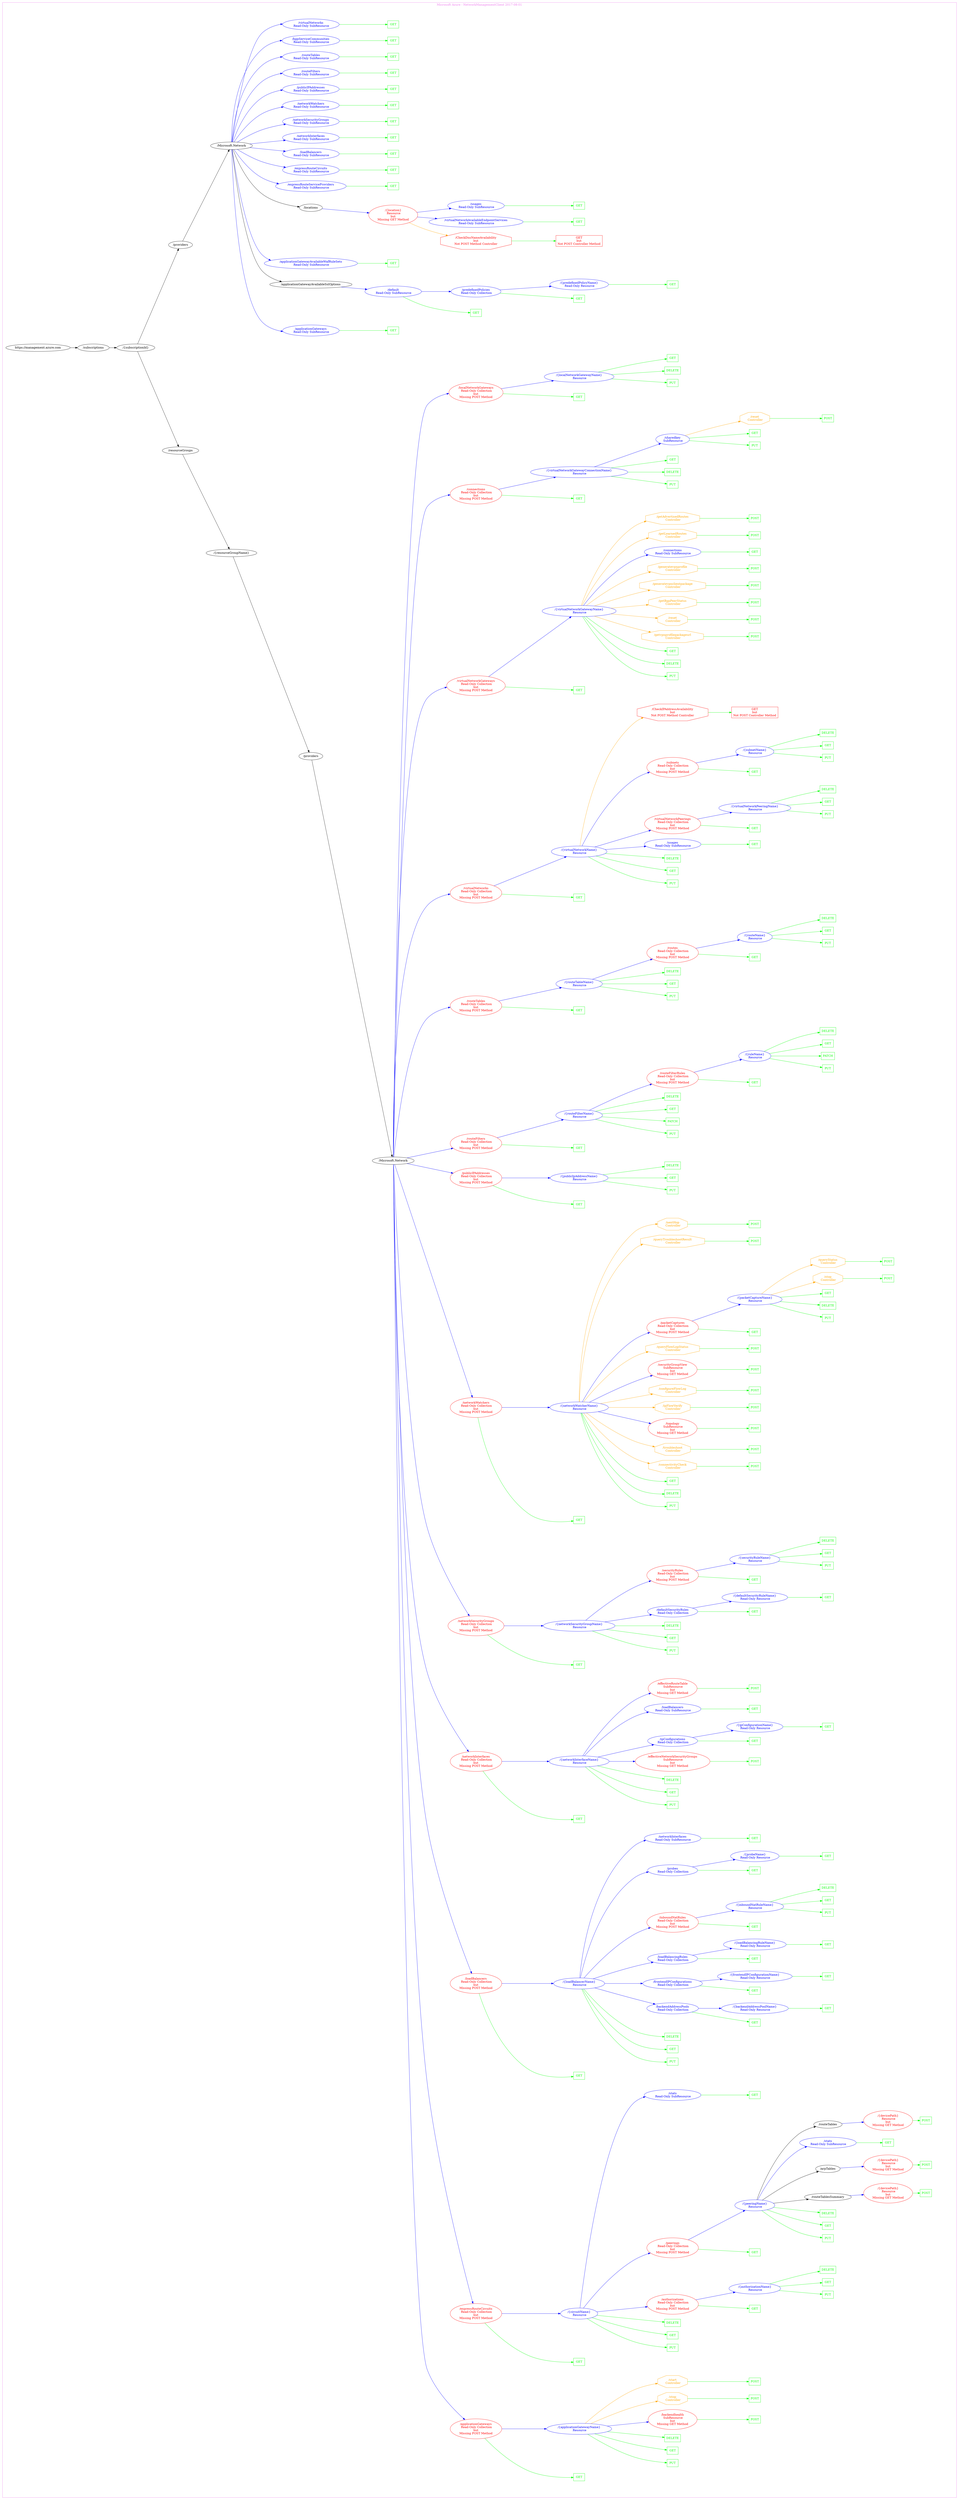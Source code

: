 digraph Cloud_Computing_REST_API {
rankdir="LR";
subgraph cluster_0 {
label="Microsoft Azure - NetworkManagementClient 2017-08-01"
color=violet
fontcolor=violet
subgraph cluster_1 {
label=""
color=white
fontcolor=white
node1 [label="https://management.azure.com", shape="ellipse", color="black", fontcolor="black"]
node1 -> node2 [color="black", fontcolor="black"]
subgraph cluster_2 {
label=""
color=white
fontcolor=white
node2 [label="/subscriptions", shape="ellipse", color="black", fontcolor="black"]
node2 -> node3 [color="black", fontcolor="black"]
subgraph cluster_3 {
label=""
color=white
fontcolor=white
node3 [label="/{subscriptionId}", shape="ellipse", color="black", fontcolor="black"]
node3 -> node4 [color="black", fontcolor="black"]
subgraph cluster_4 {
label=""
color=white
fontcolor=white
node4 [label="/resourceGroups", shape="ellipse", color="black", fontcolor="black"]
node4 -> node5 [color="black", fontcolor="black"]
subgraph cluster_5 {
label=""
color=white
fontcolor=white
node5 [label="/{resourceGroupName}", shape="ellipse", color="black", fontcolor="black"]
node5 -> node6 [color="black", fontcolor="black"]
subgraph cluster_6 {
label=""
color=white
fontcolor=white
node6 [label="/providers", shape="ellipse", color="black", fontcolor="black"]
node6 -> node7 [color="black", fontcolor="black"]
subgraph cluster_7 {
label=""
color=white
fontcolor=white
node7 [label="/Microsoft.Network", shape="ellipse", color="black", fontcolor="black"]
node7 -> node8 [color="blue", fontcolor="blue"]
subgraph cluster_8 {
label=""
color=white
fontcolor=white
node8 [label="/applicationGateways\n Read-Only Collection\nbut\nMissing POST Method", shape="ellipse", color="red", fontcolor="red"]
node8 -> node9 [color="green", fontcolor="green"]
subgraph cluster_9 {
label=""
color=white
fontcolor=white
node9 [label="GET", shape="box", color="green", fontcolor="green"]
}
node8 -> node10 [color="blue", fontcolor="blue"]
subgraph cluster_10 {
label=""
color=white
fontcolor=white
node10 [label="/{applicationGatewayName}\n Resource", shape="ellipse", color="blue", fontcolor="blue"]
node10 -> node11 [color="green", fontcolor="green"]
subgraph cluster_11 {
label=""
color=white
fontcolor=white
node11 [label="PUT", shape="box", color="green", fontcolor="green"]
}
node10 -> node12 [color="green", fontcolor="green"]
subgraph cluster_12 {
label=""
color=white
fontcolor=white
node12 [label="GET", shape="box", color="green", fontcolor="green"]
}
node10 -> node13 [color="green", fontcolor="green"]
subgraph cluster_13 {
label=""
color=white
fontcolor=white
node13 [label="DELETE", shape="box", color="green", fontcolor="green"]
}
node10 -> node14 [color="blue", fontcolor="blue"]
subgraph cluster_14 {
label=""
color=white
fontcolor=white
node14 [label="/backendhealth\n SubResource\nbut\nMissing GET Method", shape="ellipse", color="red", fontcolor="red"]
node14 -> node15 [color="green", fontcolor="green"]
subgraph cluster_15 {
label=""
color=white
fontcolor=white
node15 [label="POST", shape="box", color="green", fontcolor="green"]
}
}
node10 -> node16 [color="orange", fontcolor="orange"]
subgraph cluster_16 {
label=""
color=white
fontcolor=white
node16 [label="/stop\n Controller", shape="octagon", color="orange", fontcolor="orange"]
node16 -> node17 [color="green", fontcolor="green"]
subgraph cluster_17 {
label=""
color=white
fontcolor=white
node17 [label="POST", shape="box", color="green", fontcolor="green"]
}
}
node10 -> node18 [color="orange", fontcolor="orange"]
subgraph cluster_18 {
label=""
color=white
fontcolor=white
node18 [label="/start\n Controller", shape="octagon", color="orange", fontcolor="orange"]
node18 -> node19 [color="green", fontcolor="green"]
subgraph cluster_19 {
label=""
color=white
fontcolor=white
node19 [label="POST", shape="box", color="green", fontcolor="green"]
}
}
}
}
node7 -> node20 [color="blue", fontcolor="blue"]
subgraph cluster_20 {
label=""
color=white
fontcolor=white
node20 [label="/expressRouteCircuits\n Read-Only Collection\nbut\nMissing POST Method", shape="ellipse", color="red", fontcolor="red"]
node20 -> node21 [color="green", fontcolor="green"]
subgraph cluster_21 {
label=""
color=white
fontcolor=white
node21 [label="GET", shape="box", color="green", fontcolor="green"]
}
node20 -> node22 [color="blue", fontcolor="blue"]
subgraph cluster_22 {
label=""
color=white
fontcolor=white
node22 [label="/{circuitName}\n Resource", shape="ellipse", color="blue", fontcolor="blue"]
node22 -> node23 [color="green", fontcolor="green"]
subgraph cluster_23 {
label=""
color=white
fontcolor=white
node23 [label="PUT", shape="box", color="green", fontcolor="green"]
}
node22 -> node24 [color="green", fontcolor="green"]
subgraph cluster_24 {
label=""
color=white
fontcolor=white
node24 [label="GET", shape="box", color="green", fontcolor="green"]
}
node22 -> node25 [color="green", fontcolor="green"]
subgraph cluster_25 {
label=""
color=white
fontcolor=white
node25 [label="DELETE", shape="box", color="green", fontcolor="green"]
}
node22 -> node26 [color="blue", fontcolor="blue"]
subgraph cluster_26 {
label=""
color=white
fontcolor=white
node26 [label="/authorizations\n Read-Only Collection\nbut\nMissing POST Method", shape="ellipse", color="red", fontcolor="red"]
node26 -> node27 [color="green", fontcolor="green"]
subgraph cluster_27 {
label=""
color=white
fontcolor=white
node27 [label="GET", shape="box", color="green", fontcolor="green"]
}
node26 -> node28 [color="blue", fontcolor="blue"]
subgraph cluster_28 {
label=""
color=white
fontcolor=white
node28 [label="/{authorizationName}\n Resource", shape="ellipse", color="blue", fontcolor="blue"]
node28 -> node29 [color="green", fontcolor="green"]
subgraph cluster_29 {
label=""
color=white
fontcolor=white
node29 [label="PUT", shape="box", color="green", fontcolor="green"]
}
node28 -> node30 [color="green", fontcolor="green"]
subgraph cluster_30 {
label=""
color=white
fontcolor=white
node30 [label="GET", shape="box", color="green", fontcolor="green"]
}
node28 -> node31 [color="green", fontcolor="green"]
subgraph cluster_31 {
label=""
color=white
fontcolor=white
node31 [label="DELETE", shape="box", color="green", fontcolor="green"]
}
}
}
node22 -> node32 [color="blue", fontcolor="blue"]
subgraph cluster_32 {
label=""
color=white
fontcolor=white
node32 [label="/peerings\n Read-Only Collection\nbut\nMissing POST Method", shape="ellipse", color="red", fontcolor="red"]
node32 -> node33 [color="green", fontcolor="green"]
subgraph cluster_33 {
label=""
color=white
fontcolor=white
node33 [label="GET", shape="box", color="green", fontcolor="green"]
}
node32 -> node34 [color="blue", fontcolor="blue"]
subgraph cluster_34 {
label=""
color=white
fontcolor=white
node34 [label="/{peeringName}\n Resource", shape="ellipse", color="blue", fontcolor="blue"]
node34 -> node35 [color="green", fontcolor="green"]
subgraph cluster_35 {
label=""
color=white
fontcolor=white
node35 [label="PUT", shape="box", color="green", fontcolor="green"]
}
node34 -> node36 [color="green", fontcolor="green"]
subgraph cluster_36 {
label=""
color=white
fontcolor=white
node36 [label="GET", shape="box", color="green", fontcolor="green"]
}
node34 -> node37 [color="green", fontcolor="green"]
subgraph cluster_37 {
label=""
color=white
fontcolor=white
node37 [label="DELETE", shape="box", color="green", fontcolor="green"]
}
node34 -> node38 [color="black", fontcolor="black"]
subgraph cluster_38 {
label=""
color=white
fontcolor=white
node38 [label="/routeTablesSummary", shape="ellipse", color="black", fontcolor="black"]
node38 -> node39 [color="blue", fontcolor="blue"]
subgraph cluster_39 {
label=""
color=white
fontcolor=white
node39 [label="/{devicePath}\n Resource\nbut\nMissing GET Method", shape="ellipse", color="red", fontcolor="red"]
node39 -> node40 [color="green", fontcolor="green"]
subgraph cluster_40 {
label=""
color=white
fontcolor=white
node40 [label="POST", shape="box", color="green", fontcolor="green"]
}
}
}
node34 -> node41 [color="black", fontcolor="black"]
subgraph cluster_41 {
label=""
color=white
fontcolor=white
node41 [label="/arpTables", shape="ellipse", color="black", fontcolor="black"]
node41 -> node42 [color="blue", fontcolor="blue"]
subgraph cluster_42 {
label=""
color=white
fontcolor=white
node42 [label="/{devicePath}\n Resource\nbut\nMissing GET Method", shape="ellipse", color="red", fontcolor="red"]
node42 -> node43 [color="green", fontcolor="green"]
subgraph cluster_43 {
label=""
color=white
fontcolor=white
node43 [label="POST", shape="box", color="green", fontcolor="green"]
}
}
}
node34 -> node44 [color="blue", fontcolor="blue"]
subgraph cluster_44 {
label=""
color=white
fontcolor=white
node44 [label="/stats\n Read-Only SubResource", shape="ellipse", color="blue", fontcolor="blue"]
node44 -> node45 [color="green", fontcolor="green"]
subgraph cluster_45 {
label=""
color=white
fontcolor=white
node45 [label="GET", shape="box", color="green", fontcolor="green"]
}
}
node34 -> node46 [color="black", fontcolor="black"]
subgraph cluster_46 {
label=""
color=white
fontcolor=white
node46 [label="/routeTables", shape="ellipse", color="black", fontcolor="black"]
node46 -> node47 [color="blue", fontcolor="blue"]
subgraph cluster_47 {
label=""
color=white
fontcolor=white
node47 [label="/{devicePath}\n Resource\nbut\nMissing GET Method", shape="ellipse", color="red", fontcolor="red"]
node47 -> node48 [color="green", fontcolor="green"]
subgraph cluster_48 {
label=""
color=white
fontcolor=white
node48 [label="POST", shape="box", color="green", fontcolor="green"]
}
}
}
}
}
node22 -> node49 [color="blue", fontcolor="blue"]
subgraph cluster_49 {
label=""
color=white
fontcolor=white
node49 [label="/stats\n Read-Only SubResource", shape="ellipse", color="blue", fontcolor="blue"]
node49 -> node50 [color="green", fontcolor="green"]
subgraph cluster_50 {
label=""
color=white
fontcolor=white
node50 [label="GET", shape="box", color="green", fontcolor="green"]
}
}
}
}
node7 -> node51 [color="blue", fontcolor="blue"]
subgraph cluster_51 {
label=""
color=white
fontcolor=white
node51 [label="/loadBalancers\n Read-Only Collection\nbut\nMissing POST Method", shape="ellipse", color="red", fontcolor="red"]
node51 -> node52 [color="green", fontcolor="green"]
subgraph cluster_52 {
label=""
color=white
fontcolor=white
node52 [label="GET", shape="box", color="green", fontcolor="green"]
}
node51 -> node53 [color="blue", fontcolor="blue"]
subgraph cluster_53 {
label=""
color=white
fontcolor=white
node53 [label="/{loadBalancerName}\n Resource", shape="ellipse", color="blue", fontcolor="blue"]
node53 -> node54 [color="green", fontcolor="green"]
subgraph cluster_54 {
label=""
color=white
fontcolor=white
node54 [label="PUT", shape="box", color="green", fontcolor="green"]
}
node53 -> node55 [color="green", fontcolor="green"]
subgraph cluster_55 {
label=""
color=white
fontcolor=white
node55 [label="GET", shape="box", color="green", fontcolor="green"]
}
node53 -> node56 [color="green", fontcolor="green"]
subgraph cluster_56 {
label=""
color=white
fontcolor=white
node56 [label="DELETE", shape="box", color="green", fontcolor="green"]
}
node53 -> node57 [color="blue", fontcolor="blue"]
subgraph cluster_57 {
label=""
color=white
fontcolor=white
node57 [label="/backendAddressPools\n Read-Only Collection", shape="ellipse", color="blue", fontcolor="blue"]
node57 -> node58 [color="green", fontcolor="green"]
subgraph cluster_58 {
label=""
color=white
fontcolor=white
node58 [label="GET", shape="box", color="green", fontcolor="green"]
}
node57 -> node59 [color="blue", fontcolor="blue"]
subgraph cluster_59 {
label=""
color=white
fontcolor=white
node59 [label="/{backendAddressPoolName}\n Read-Only Resource", shape="ellipse", color="blue", fontcolor="blue"]
node59 -> node60 [color="green", fontcolor="green"]
subgraph cluster_60 {
label=""
color=white
fontcolor=white
node60 [label="GET", shape="box", color="green", fontcolor="green"]
}
}
}
node53 -> node61 [color="blue", fontcolor="blue"]
subgraph cluster_61 {
label=""
color=white
fontcolor=white
node61 [label="/frontendIPConfigurations\n Read-Only Collection", shape="ellipse", color="blue", fontcolor="blue"]
node61 -> node62 [color="green", fontcolor="green"]
subgraph cluster_62 {
label=""
color=white
fontcolor=white
node62 [label="GET", shape="box", color="green", fontcolor="green"]
}
node61 -> node63 [color="blue", fontcolor="blue"]
subgraph cluster_63 {
label=""
color=white
fontcolor=white
node63 [label="/{frontendIPConfigurationName}\n Read-Only Resource", shape="ellipse", color="blue", fontcolor="blue"]
node63 -> node64 [color="green", fontcolor="green"]
subgraph cluster_64 {
label=""
color=white
fontcolor=white
node64 [label="GET", shape="box", color="green", fontcolor="green"]
}
}
}
node53 -> node65 [color="blue", fontcolor="blue"]
subgraph cluster_65 {
label=""
color=white
fontcolor=white
node65 [label="/loadBalancingRules\n Read-Only Collection", shape="ellipse", color="blue", fontcolor="blue"]
node65 -> node66 [color="green", fontcolor="green"]
subgraph cluster_66 {
label=""
color=white
fontcolor=white
node66 [label="GET", shape="box", color="green", fontcolor="green"]
}
node65 -> node67 [color="blue", fontcolor="blue"]
subgraph cluster_67 {
label=""
color=white
fontcolor=white
node67 [label="/{loadBalancingRuleName}\n Read-Only Resource", shape="ellipse", color="blue", fontcolor="blue"]
node67 -> node68 [color="green", fontcolor="green"]
subgraph cluster_68 {
label=""
color=white
fontcolor=white
node68 [label="GET", shape="box", color="green", fontcolor="green"]
}
}
}
node53 -> node69 [color="blue", fontcolor="blue"]
subgraph cluster_69 {
label=""
color=white
fontcolor=white
node69 [label="/inboundNatRules\n Read-Only Collection\nbut\nMissing POST Method", shape="ellipse", color="red", fontcolor="red"]
node69 -> node70 [color="green", fontcolor="green"]
subgraph cluster_70 {
label=""
color=white
fontcolor=white
node70 [label="GET", shape="box", color="green", fontcolor="green"]
}
node69 -> node71 [color="blue", fontcolor="blue"]
subgraph cluster_71 {
label=""
color=white
fontcolor=white
node71 [label="/{inboundNatRuleName}\n Resource", shape="ellipse", color="blue", fontcolor="blue"]
node71 -> node72 [color="green", fontcolor="green"]
subgraph cluster_72 {
label=""
color=white
fontcolor=white
node72 [label="PUT", shape="box", color="green", fontcolor="green"]
}
node71 -> node73 [color="green", fontcolor="green"]
subgraph cluster_73 {
label=""
color=white
fontcolor=white
node73 [label="GET", shape="box", color="green", fontcolor="green"]
}
node71 -> node74 [color="green", fontcolor="green"]
subgraph cluster_74 {
label=""
color=white
fontcolor=white
node74 [label="DELETE", shape="box", color="green", fontcolor="green"]
}
}
}
node53 -> node75 [color="blue", fontcolor="blue"]
subgraph cluster_75 {
label=""
color=white
fontcolor=white
node75 [label="/probes\n Read-Only Collection", shape="ellipse", color="blue", fontcolor="blue"]
node75 -> node76 [color="green", fontcolor="green"]
subgraph cluster_76 {
label=""
color=white
fontcolor=white
node76 [label="GET", shape="box", color="green", fontcolor="green"]
}
node75 -> node77 [color="blue", fontcolor="blue"]
subgraph cluster_77 {
label=""
color=white
fontcolor=white
node77 [label="/{probeName}\n Read-Only Resource", shape="ellipse", color="blue", fontcolor="blue"]
node77 -> node78 [color="green", fontcolor="green"]
subgraph cluster_78 {
label=""
color=white
fontcolor=white
node78 [label="GET", shape="box", color="green", fontcolor="green"]
}
}
}
node53 -> node79 [color="blue", fontcolor="blue"]
subgraph cluster_79 {
label=""
color=white
fontcolor=white
node79 [label="/networkInterfaces\n Read-Only SubResource", shape="ellipse", color="blue", fontcolor="blue"]
node79 -> node80 [color="green", fontcolor="green"]
subgraph cluster_80 {
label=""
color=white
fontcolor=white
node80 [label="GET", shape="box", color="green", fontcolor="green"]
}
}
}
}
node7 -> node81 [color="blue", fontcolor="blue"]
subgraph cluster_81 {
label=""
color=white
fontcolor=white
node81 [label="/networkInterfaces\n Read-Only Collection\nbut\nMissing POST Method", shape="ellipse", color="red", fontcolor="red"]
node81 -> node82 [color="green", fontcolor="green"]
subgraph cluster_82 {
label=""
color=white
fontcolor=white
node82 [label="GET", shape="box", color="green", fontcolor="green"]
}
node81 -> node83 [color="blue", fontcolor="blue"]
subgraph cluster_83 {
label=""
color=white
fontcolor=white
node83 [label="/{networkInterfaceName}\n Resource", shape="ellipse", color="blue", fontcolor="blue"]
node83 -> node84 [color="green", fontcolor="green"]
subgraph cluster_84 {
label=""
color=white
fontcolor=white
node84 [label="PUT", shape="box", color="green", fontcolor="green"]
}
node83 -> node85 [color="green", fontcolor="green"]
subgraph cluster_85 {
label=""
color=white
fontcolor=white
node85 [label="GET", shape="box", color="green", fontcolor="green"]
}
node83 -> node86 [color="green", fontcolor="green"]
subgraph cluster_86 {
label=""
color=white
fontcolor=white
node86 [label="DELETE", shape="box", color="green", fontcolor="green"]
}
node83 -> node87 [color="blue", fontcolor="blue"]
subgraph cluster_87 {
label=""
color=white
fontcolor=white
node87 [label="/effectiveNetworkSecurityGroups\n SubResource\nbut\nMissing GET Method", shape="ellipse", color="red", fontcolor="red"]
node87 -> node88 [color="green", fontcolor="green"]
subgraph cluster_88 {
label=""
color=white
fontcolor=white
node88 [label="POST", shape="box", color="green", fontcolor="green"]
}
}
node83 -> node89 [color="blue", fontcolor="blue"]
subgraph cluster_89 {
label=""
color=white
fontcolor=white
node89 [label="/ipConfigurations\n Read-Only Collection", shape="ellipse", color="blue", fontcolor="blue"]
node89 -> node90 [color="green", fontcolor="green"]
subgraph cluster_90 {
label=""
color=white
fontcolor=white
node90 [label="GET", shape="box", color="green", fontcolor="green"]
}
node89 -> node91 [color="blue", fontcolor="blue"]
subgraph cluster_91 {
label=""
color=white
fontcolor=white
node91 [label="/{ipConfigurationName}\n Read-Only Resource", shape="ellipse", color="blue", fontcolor="blue"]
node91 -> node92 [color="green", fontcolor="green"]
subgraph cluster_92 {
label=""
color=white
fontcolor=white
node92 [label="GET", shape="box", color="green", fontcolor="green"]
}
}
}
node83 -> node93 [color="blue", fontcolor="blue"]
subgraph cluster_93 {
label=""
color=white
fontcolor=white
node93 [label="/loadBalancers\n Read-Only SubResource", shape="ellipse", color="blue", fontcolor="blue"]
node93 -> node94 [color="green", fontcolor="green"]
subgraph cluster_94 {
label=""
color=white
fontcolor=white
node94 [label="GET", shape="box", color="green", fontcolor="green"]
}
}
node83 -> node95 [color="blue", fontcolor="blue"]
subgraph cluster_95 {
label=""
color=white
fontcolor=white
node95 [label="/effectiveRouteTable\n SubResource\nbut\nMissing GET Method", shape="ellipse", color="red", fontcolor="red"]
node95 -> node96 [color="green", fontcolor="green"]
subgraph cluster_96 {
label=""
color=white
fontcolor=white
node96 [label="POST", shape="box", color="green", fontcolor="green"]
}
}
}
}
node7 -> node97 [color="blue", fontcolor="blue"]
subgraph cluster_97 {
label=""
color=white
fontcolor=white
node97 [label="/networkSecurityGroups\n Read-Only Collection\nbut\nMissing POST Method", shape="ellipse", color="red", fontcolor="red"]
node97 -> node98 [color="green", fontcolor="green"]
subgraph cluster_98 {
label=""
color=white
fontcolor=white
node98 [label="GET", shape="box", color="green", fontcolor="green"]
}
node97 -> node99 [color="blue", fontcolor="blue"]
subgraph cluster_99 {
label=""
color=white
fontcolor=white
node99 [label="/{networkSecurityGroupName}\n Resource", shape="ellipse", color="blue", fontcolor="blue"]
node99 -> node100 [color="green", fontcolor="green"]
subgraph cluster_100 {
label=""
color=white
fontcolor=white
node100 [label="PUT", shape="box", color="green", fontcolor="green"]
}
node99 -> node101 [color="green", fontcolor="green"]
subgraph cluster_101 {
label=""
color=white
fontcolor=white
node101 [label="GET", shape="box", color="green", fontcolor="green"]
}
node99 -> node102 [color="green", fontcolor="green"]
subgraph cluster_102 {
label=""
color=white
fontcolor=white
node102 [label="DELETE", shape="box", color="green", fontcolor="green"]
}
node99 -> node103 [color="blue", fontcolor="blue"]
subgraph cluster_103 {
label=""
color=white
fontcolor=white
node103 [label="/defaultSecurityRules\n Read-Only Collection", shape="ellipse", color="blue", fontcolor="blue"]
node103 -> node104 [color="green", fontcolor="green"]
subgraph cluster_104 {
label=""
color=white
fontcolor=white
node104 [label="GET", shape="box", color="green", fontcolor="green"]
}
node103 -> node105 [color="blue", fontcolor="blue"]
subgraph cluster_105 {
label=""
color=white
fontcolor=white
node105 [label="/{defaultSecurityRuleName}\n Read-Only Resource", shape="ellipse", color="blue", fontcolor="blue"]
node105 -> node106 [color="green", fontcolor="green"]
subgraph cluster_106 {
label=""
color=white
fontcolor=white
node106 [label="GET", shape="box", color="green", fontcolor="green"]
}
}
}
node99 -> node107 [color="blue", fontcolor="blue"]
subgraph cluster_107 {
label=""
color=white
fontcolor=white
node107 [label="/securityRules\n Read-Only Collection\nbut\nMissing POST Method", shape="ellipse", color="red", fontcolor="red"]
node107 -> node108 [color="green", fontcolor="green"]
subgraph cluster_108 {
label=""
color=white
fontcolor=white
node108 [label="GET", shape="box", color="green", fontcolor="green"]
}
node107 -> node109 [color="blue", fontcolor="blue"]
subgraph cluster_109 {
label=""
color=white
fontcolor=white
node109 [label="/{securityRuleName}\n Resource", shape="ellipse", color="blue", fontcolor="blue"]
node109 -> node110 [color="green", fontcolor="green"]
subgraph cluster_110 {
label=""
color=white
fontcolor=white
node110 [label="PUT", shape="box", color="green", fontcolor="green"]
}
node109 -> node111 [color="green", fontcolor="green"]
subgraph cluster_111 {
label=""
color=white
fontcolor=white
node111 [label="GET", shape="box", color="green", fontcolor="green"]
}
node109 -> node112 [color="green", fontcolor="green"]
subgraph cluster_112 {
label=""
color=white
fontcolor=white
node112 [label="DELETE", shape="box", color="green", fontcolor="green"]
}
}
}
}
}
node7 -> node113 [color="blue", fontcolor="blue"]
subgraph cluster_113 {
label=""
color=white
fontcolor=white
node113 [label="/networkWatchers\n Read-Only Collection\nbut\nMissing POST Method", shape="ellipse", color="red", fontcolor="red"]
node113 -> node114 [color="green", fontcolor="green"]
subgraph cluster_114 {
label=""
color=white
fontcolor=white
node114 [label="GET", shape="box", color="green", fontcolor="green"]
}
node113 -> node115 [color="blue", fontcolor="blue"]
subgraph cluster_115 {
label=""
color=white
fontcolor=white
node115 [label="/{networkWatcherName}\n Resource", shape="ellipse", color="blue", fontcolor="blue"]
node115 -> node116 [color="green", fontcolor="green"]
subgraph cluster_116 {
label=""
color=white
fontcolor=white
node116 [label="PUT", shape="box", color="green", fontcolor="green"]
}
node115 -> node117 [color="green", fontcolor="green"]
subgraph cluster_117 {
label=""
color=white
fontcolor=white
node117 [label="DELETE", shape="box", color="green", fontcolor="green"]
}
node115 -> node118 [color="green", fontcolor="green"]
subgraph cluster_118 {
label=""
color=white
fontcolor=white
node118 [label="GET", shape="box", color="green", fontcolor="green"]
}
node115 -> node119 [color="orange", fontcolor="orange"]
subgraph cluster_119 {
label=""
color=white
fontcolor=white
node119 [label="/connectivityCheck\n Controller", shape="octagon", color="orange", fontcolor="orange"]
node119 -> node120 [color="green", fontcolor="green"]
subgraph cluster_120 {
label=""
color=white
fontcolor=white
node120 [label="POST", shape="box", color="green", fontcolor="green"]
}
}
node115 -> node121 [color="orange", fontcolor="orange"]
subgraph cluster_121 {
label=""
color=white
fontcolor=white
node121 [label="/troubleshoot\n Controller", shape="octagon", color="orange", fontcolor="orange"]
node121 -> node122 [color="green", fontcolor="green"]
subgraph cluster_122 {
label=""
color=white
fontcolor=white
node122 [label="POST", shape="box", color="green", fontcolor="green"]
}
}
node115 -> node123 [color="blue", fontcolor="blue"]
subgraph cluster_123 {
label=""
color=white
fontcolor=white
node123 [label="/topology\n SubResource\nbut\nMissing GET Method", shape="ellipse", color="red", fontcolor="red"]
node123 -> node124 [color="green", fontcolor="green"]
subgraph cluster_124 {
label=""
color=white
fontcolor=white
node124 [label="POST", shape="box", color="green", fontcolor="green"]
}
}
node115 -> node125 [color="orange", fontcolor="orange"]
subgraph cluster_125 {
label=""
color=white
fontcolor=white
node125 [label="/ipFlowVerify\n Controller", shape="octagon", color="orange", fontcolor="orange"]
node125 -> node126 [color="green", fontcolor="green"]
subgraph cluster_126 {
label=""
color=white
fontcolor=white
node126 [label="POST", shape="box", color="green", fontcolor="green"]
}
}
node115 -> node127 [color="orange", fontcolor="orange"]
subgraph cluster_127 {
label=""
color=white
fontcolor=white
node127 [label="/configureFlowLog\n Controller", shape="octagon", color="orange", fontcolor="orange"]
node127 -> node128 [color="green", fontcolor="green"]
subgraph cluster_128 {
label=""
color=white
fontcolor=white
node128 [label="POST", shape="box", color="green", fontcolor="green"]
}
}
node115 -> node129 [color="blue", fontcolor="blue"]
subgraph cluster_129 {
label=""
color=white
fontcolor=white
node129 [label="/securityGroupView\n SubResource\nbut\nMissing GET Method", shape="ellipse", color="red", fontcolor="red"]
node129 -> node130 [color="green", fontcolor="green"]
subgraph cluster_130 {
label=""
color=white
fontcolor=white
node130 [label="POST", shape="box", color="green", fontcolor="green"]
}
}
node115 -> node131 [color="orange", fontcolor="orange"]
subgraph cluster_131 {
label=""
color=white
fontcolor=white
node131 [label="/queryFlowLogStatus\n Controller", shape="octagon", color="orange", fontcolor="orange"]
node131 -> node132 [color="green", fontcolor="green"]
subgraph cluster_132 {
label=""
color=white
fontcolor=white
node132 [label="POST", shape="box", color="green", fontcolor="green"]
}
}
node115 -> node133 [color="blue", fontcolor="blue"]
subgraph cluster_133 {
label=""
color=white
fontcolor=white
node133 [label="/packetCaptures\n Read-Only Collection\nbut\nMissing POST Method", shape="ellipse", color="red", fontcolor="red"]
node133 -> node134 [color="green", fontcolor="green"]
subgraph cluster_134 {
label=""
color=white
fontcolor=white
node134 [label="GET", shape="box", color="green", fontcolor="green"]
}
node133 -> node135 [color="blue", fontcolor="blue"]
subgraph cluster_135 {
label=""
color=white
fontcolor=white
node135 [label="/{packetCaptureName}\n Resource", shape="ellipse", color="blue", fontcolor="blue"]
node135 -> node136 [color="green", fontcolor="green"]
subgraph cluster_136 {
label=""
color=white
fontcolor=white
node136 [label="PUT", shape="box", color="green", fontcolor="green"]
}
node135 -> node137 [color="green", fontcolor="green"]
subgraph cluster_137 {
label=""
color=white
fontcolor=white
node137 [label="DELETE", shape="box", color="green", fontcolor="green"]
}
node135 -> node138 [color="green", fontcolor="green"]
subgraph cluster_138 {
label=""
color=white
fontcolor=white
node138 [label="GET", shape="box", color="green", fontcolor="green"]
}
node135 -> node139 [color="orange", fontcolor="orange"]
subgraph cluster_139 {
label=""
color=white
fontcolor=white
node139 [label="/stop\n Controller", shape="octagon", color="orange", fontcolor="orange"]
node139 -> node140 [color="green", fontcolor="green"]
subgraph cluster_140 {
label=""
color=white
fontcolor=white
node140 [label="POST", shape="box", color="green", fontcolor="green"]
}
}
node135 -> node141 [color="orange", fontcolor="orange"]
subgraph cluster_141 {
label=""
color=white
fontcolor=white
node141 [label="/queryStatus\n Controller", shape="octagon", color="orange", fontcolor="orange"]
node141 -> node142 [color="green", fontcolor="green"]
subgraph cluster_142 {
label=""
color=white
fontcolor=white
node142 [label="POST", shape="box", color="green", fontcolor="green"]
}
}
}
}
node115 -> node143 [color="orange", fontcolor="orange"]
subgraph cluster_143 {
label=""
color=white
fontcolor=white
node143 [label="/queryTroubleshootResult\n Controller", shape="octagon", color="orange", fontcolor="orange"]
node143 -> node144 [color="green", fontcolor="green"]
subgraph cluster_144 {
label=""
color=white
fontcolor=white
node144 [label="POST", shape="box", color="green", fontcolor="green"]
}
}
node115 -> node145 [color="orange", fontcolor="orange"]
subgraph cluster_145 {
label=""
color=white
fontcolor=white
node145 [label="/nextHop\n Controller", shape="octagon", color="orange", fontcolor="orange"]
node145 -> node146 [color="green", fontcolor="green"]
subgraph cluster_146 {
label=""
color=white
fontcolor=white
node146 [label="POST", shape="box", color="green", fontcolor="green"]
}
}
}
}
node7 -> node147 [color="blue", fontcolor="blue"]
subgraph cluster_147 {
label=""
color=white
fontcolor=white
node147 [label="/publicIPAddresses\n Read-Only Collection\nbut\nMissing POST Method", shape="ellipse", color="red", fontcolor="red"]
node147 -> node148 [color="green", fontcolor="green"]
subgraph cluster_148 {
label=""
color=white
fontcolor=white
node148 [label="GET", shape="box", color="green", fontcolor="green"]
}
node147 -> node149 [color="blue", fontcolor="blue"]
subgraph cluster_149 {
label=""
color=white
fontcolor=white
node149 [label="/{publicIpAddressName}\n Resource", shape="ellipse", color="blue", fontcolor="blue"]
node149 -> node150 [color="green", fontcolor="green"]
subgraph cluster_150 {
label=""
color=white
fontcolor=white
node150 [label="PUT", shape="box", color="green", fontcolor="green"]
}
node149 -> node151 [color="green", fontcolor="green"]
subgraph cluster_151 {
label=""
color=white
fontcolor=white
node151 [label="GET", shape="box", color="green", fontcolor="green"]
}
node149 -> node152 [color="green", fontcolor="green"]
subgraph cluster_152 {
label=""
color=white
fontcolor=white
node152 [label="DELETE", shape="box", color="green", fontcolor="green"]
}
}
}
node7 -> node153 [color="blue", fontcolor="blue"]
subgraph cluster_153 {
label=""
color=white
fontcolor=white
node153 [label="/routeFilters\n Read-Only Collection\nbut\nMissing POST Method", shape="ellipse", color="red", fontcolor="red"]
node153 -> node154 [color="green", fontcolor="green"]
subgraph cluster_154 {
label=""
color=white
fontcolor=white
node154 [label="GET", shape="box", color="green", fontcolor="green"]
}
node153 -> node155 [color="blue", fontcolor="blue"]
subgraph cluster_155 {
label=""
color=white
fontcolor=white
node155 [label="/{routeFilterName}\n Resource", shape="ellipse", color="blue", fontcolor="blue"]
node155 -> node156 [color="green", fontcolor="green"]
subgraph cluster_156 {
label=""
color=white
fontcolor=white
node156 [label="PUT", shape="box", color="green", fontcolor="green"]
}
node155 -> node157 [color="green", fontcolor="green"]
subgraph cluster_157 {
label=""
color=white
fontcolor=white
node157 [label="PATCH", shape="box", color="green", fontcolor="green"]
}
node155 -> node158 [color="green", fontcolor="green"]
subgraph cluster_158 {
label=""
color=white
fontcolor=white
node158 [label="GET", shape="box", color="green", fontcolor="green"]
}
node155 -> node159 [color="green", fontcolor="green"]
subgraph cluster_159 {
label=""
color=white
fontcolor=white
node159 [label="DELETE", shape="box", color="green", fontcolor="green"]
}
node155 -> node160 [color="blue", fontcolor="blue"]
subgraph cluster_160 {
label=""
color=white
fontcolor=white
node160 [label="/routeFilterRules\n Read-Only Collection\nbut\nMissing POST Method", shape="ellipse", color="red", fontcolor="red"]
node160 -> node161 [color="green", fontcolor="green"]
subgraph cluster_161 {
label=""
color=white
fontcolor=white
node161 [label="GET", shape="box", color="green", fontcolor="green"]
}
node160 -> node162 [color="blue", fontcolor="blue"]
subgraph cluster_162 {
label=""
color=white
fontcolor=white
node162 [label="/{ruleName}\n Resource", shape="ellipse", color="blue", fontcolor="blue"]
node162 -> node163 [color="green", fontcolor="green"]
subgraph cluster_163 {
label=""
color=white
fontcolor=white
node163 [label="PUT", shape="box", color="green", fontcolor="green"]
}
node162 -> node164 [color="green", fontcolor="green"]
subgraph cluster_164 {
label=""
color=white
fontcolor=white
node164 [label="PATCH", shape="box", color="green", fontcolor="green"]
}
node162 -> node165 [color="green", fontcolor="green"]
subgraph cluster_165 {
label=""
color=white
fontcolor=white
node165 [label="GET", shape="box", color="green", fontcolor="green"]
}
node162 -> node166 [color="green", fontcolor="green"]
subgraph cluster_166 {
label=""
color=white
fontcolor=white
node166 [label="DELETE", shape="box", color="green", fontcolor="green"]
}
}
}
}
}
node7 -> node167 [color="blue", fontcolor="blue"]
subgraph cluster_167 {
label=""
color=white
fontcolor=white
node167 [label="/routeTables\n Read-Only Collection\nbut\nMissing POST Method", shape="ellipse", color="red", fontcolor="red"]
node167 -> node168 [color="green", fontcolor="green"]
subgraph cluster_168 {
label=""
color=white
fontcolor=white
node168 [label="GET", shape="box", color="green", fontcolor="green"]
}
node167 -> node169 [color="blue", fontcolor="blue"]
subgraph cluster_169 {
label=""
color=white
fontcolor=white
node169 [label="/{routeTableName}\n Resource", shape="ellipse", color="blue", fontcolor="blue"]
node169 -> node170 [color="green", fontcolor="green"]
subgraph cluster_170 {
label=""
color=white
fontcolor=white
node170 [label="PUT", shape="box", color="green", fontcolor="green"]
}
node169 -> node171 [color="green", fontcolor="green"]
subgraph cluster_171 {
label=""
color=white
fontcolor=white
node171 [label="GET", shape="box", color="green", fontcolor="green"]
}
node169 -> node172 [color="green", fontcolor="green"]
subgraph cluster_172 {
label=""
color=white
fontcolor=white
node172 [label="DELETE", shape="box", color="green", fontcolor="green"]
}
node169 -> node173 [color="blue", fontcolor="blue"]
subgraph cluster_173 {
label=""
color=white
fontcolor=white
node173 [label="/routes\n Read-Only Collection\nbut\nMissing POST Method", shape="ellipse", color="red", fontcolor="red"]
node173 -> node174 [color="green", fontcolor="green"]
subgraph cluster_174 {
label=""
color=white
fontcolor=white
node174 [label="GET", shape="box", color="green", fontcolor="green"]
}
node173 -> node175 [color="blue", fontcolor="blue"]
subgraph cluster_175 {
label=""
color=white
fontcolor=white
node175 [label="/{routeName}\n Resource", shape="ellipse", color="blue", fontcolor="blue"]
node175 -> node176 [color="green", fontcolor="green"]
subgraph cluster_176 {
label=""
color=white
fontcolor=white
node176 [label="PUT", shape="box", color="green", fontcolor="green"]
}
node175 -> node177 [color="green", fontcolor="green"]
subgraph cluster_177 {
label=""
color=white
fontcolor=white
node177 [label="GET", shape="box", color="green", fontcolor="green"]
}
node175 -> node178 [color="green", fontcolor="green"]
subgraph cluster_178 {
label=""
color=white
fontcolor=white
node178 [label="DELETE", shape="box", color="green", fontcolor="green"]
}
}
}
}
}
node7 -> node179 [color="blue", fontcolor="blue"]
subgraph cluster_179 {
label=""
color=white
fontcolor=white
node179 [label="/virtualNetworks\n Read-Only Collection\nbut\nMissing POST Method", shape="ellipse", color="red", fontcolor="red"]
node179 -> node180 [color="green", fontcolor="green"]
subgraph cluster_180 {
label=""
color=white
fontcolor=white
node180 [label="GET", shape="box", color="green", fontcolor="green"]
}
node179 -> node181 [color="blue", fontcolor="blue"]
subgraph cluster_181 {
label=""
color=white
fontcolor=white
node181 [label="/{virtualNetworkName}\n Resource", shape="ellipse", color="blue", fontcolor="blue"]
node181 -> node182 [color="green", fontcolor="green"]
subgraph cluster_182 {
label=""
color=white
fontcolor=white
node182 [label="PUT", shape="box", color="green", fontcolor="green"]
}
node181 -> node183 [color="green", fontcolor="green"]
subgraph cluster_183 {
label=""
color=white
fontcolor=white
node183 [label="GET", shape="box", color="green", fontcolor="green"]
}
node181 -> node184 [color="green", fontcolor="green"]
subgraph cluster_184 {
label=""
color=white
fontcolor=white
node184 [label="DELETE", shape="box", color="green", fontcolor="green"]
}
node181 -> node185 [color="blue", fontcolor="blue"]
subgraph cluster_185 {
label=""
color=white
fontcolor=white
node185 [label="/usages\n Read-Only SubResource", shape="ellipse", color="blue", fontcolor="blue"]
node185 -> node186 [color="green", fontcolor="green"]
subgraph cluster_186 {
label=""
color=white
fontcolor=white
node186 [label="GET", shape="box", color="green", fontcolor="green"]
}
}
node181 -> node187 [color="blue", fontcolor="blue"]
subgraph cluster_187 {
label=""
color=white
fontcolor=white
node187 [label="/virtualNetworkPeerings\n Read-Only Collection\nbut\nMissing POST Method", shape="ellipse", color="red", fontcolor="red"]
node187 -> node188 [color="green", fontcolor="green"]
subgraph cluster_188 {
label=""
color=white
fontcolor=white
node188 [label="GET", shape="box", color="green", fontcolor="green"]
}
node187 -> node189 [color="blue", fontcolor="blue"]
subgraph cluster_189 {
label=""
color=white
fontcolor=white
node189 [label="/{virtualNetworkPeeringName}\n Resource", shape="ellipse", color="blue", fontcolor="blue"]
node189 -> node190 [color="green", fontcolor="green"]
subgraph cluster_190 {
label=""
color=white
fontcolor=white
node190 [label="PUT", shape="box", color="green", fontcolor="green"]
}
node189 -> node191 [color="green", fontcolor="green"]
subgraph cluster_191 {
label=""
color=white
fontcolor=white
node191 [label="GET", shape="box", color="green", fontcolor="green"]
}
node189 -> node192 [color="green", fontcolor="green"]
subgraph cluster_192 {
label=""
color=white
fontcolor=white
node192 [label="DELETE", shape="box", color="green", fontcolor="green"]
}
}
}
node181 -> node193 [color="blue", fontcolor="blue"]
subgraph cluster_193 {
label=""
color=white
fontcolor=white
node193 [label="/subnets\n Read-Only Collection\nbut\nMissing POST Method", shape="ellipse", color="red", fontcolor="red"]
node193 -> node194 [color="green", fontcolor="green"]
subgraph cluster_194 {
label=""
color=white
fontcolor=white
node194 [label="GET", shape="box", color="green", fontcolor="green"]
}
node193 -> node195 [color="blue", fontcolor="blue"]
subgraph cluster_195 {
label=""
color=white
fontcolor=white
node195 [label="/{subnetName}\n Resource", shape="ellipse", color="blue", fontcolor="blue"]
node195 -> node196 [color="green", fontcolor="green"]
subgraph cluster_196 {
label=""
color=white
fontcolor=white
node196 [label="PUT", shape="box", color="green", fontcolor="green"]
}
node195 -> node197 [color="green", fontcolor="green"]
subgraph cluster_197 {
label=""
color=white
fontcolor=white
node197 [label="GET", shape="box", color="green", fontcolor="green"]
}
node195 -> node198 [color="green", fontcolor="green"]
subgraph cluster_198 {
label=""
color=white
fontcolor=white
node198 [label="DELETE", shape="box", color="green", fontcolor="green"]
}
}
}
node181 -> node199 [color="orange", fontcolor="orange"]
subgraph cluster_199 {
label=""
color=white
fontcolor=white
node199 [label="/CheckIPAddressAvailability\nbut\nNot POST Method Controller", shape="octagon", color="red", fontcolor="red"]
node199 -> node200 [color="green", fontcolor="green"]
subgraph cluster_200 {
label=""
color=white
fontcolor=white
node200 [label="GET\nbut\nNot POST Controller Method", shape="box", color="red", fontcolor="red"]
}
}
}
}
node7 -> node201 [color="blue", fontcolor="blue"]
subgraph cluster_201 {
label=""
color=white
fontcolor=white
node201 [label="/virtualNetworkGateways\n Read-Only Collection\nbut\nMissing POST Method", shape="ellipse", color="red", fontcolor="red"]
node201 -> node202 [color="green", fontcolor="green"]
subgraph cluster_202 {
label=""
color=white
fontcolor=white
node202 [label="GET", shape="box", color="green", fontcolor="green"]
}
node201 -> node203 [color="blue", fontcolor="blue"]
subgraph cluster_203 {
label=""
color=white
fontcolor=white
node203 [label="/{virtualNetworkGatewayName}\n Resource", shape="ellipse", color="blue", fontcolor="blue"]
node203 -> node204 [color="green", fontcolor="green"]
subgraph cluster_204 {
label=""
color=white
fontcolor=white
node204 [label="PUT", shape="box", color="green", fontcolor="green"]
}
node203 -> node205 [color="green", fontcolor="green"]
subgraph cluster_205 {
label=""
color=white
fontcolor=white
node205 [label="DELETE", shape="box", color="green", fontcolor="green"]
}
node203 -> node206 [color="green", fontcolor="green"]
subgraph cluster_206 {
label=""
color=white
fontcolor=white
node206 [label="GET", shape="box", color="green", fontcolor="green"]
}
node203 -> node207 [color="orange", fontcolor="orange"]
subgraph cluster_207 {
label=""
color=white
fontcolor=white
node207 [label="/getvpnprofilepackageurl\n Controller", shape="octagon", color="orange", fontcolor="orange"]
node207 -> node208 [color="green", fontcolor="green"]
subgraph cluster_208 {
label=""
color=white
fontcolor=white
node208 [label="POST", shape="box", color="green", fontcolor="green"]
}
}
node203 -> node209 [color="orange", fontcolor="orange"]
subgraph cluster_209 {
label=""
color=white
fontcolor=white
node209 [label="/reset\n Controller", shape="octagon", color="orange", fontcolor="orange"]
node209 -> node210 [color="green", fontcolor="green"]
subgraph cluster_210 {
label=""
color=white
fontcolor=white
node210 [label="POST", shape="box", color="green", fontcolor="green"]
}
}
node203 -> node211 [color="orange", fontcolor="orange"]
subgraph cluster_211 {
label=""
color=white
fontcolor=white
node211 [label="/getBgpPeerStatus\n Controller", shape="octagon", color="orange", fontcolor="orange"]
node211 -> node212 [color="green", fontcolor="green"]
subgraph cluster_212 {
label=""
color=white
fontcolor=white
node212 [label="POST", shape="box", color="green", fontcolor="green"]
}
}
node203 -> node213 [color="orange", fontcolor="orange"]
subgraph cluster_213 {
label=""
color=white
fontcolor=white
node213 [label="/generatevpnclientpackage\n Controller", shape="octagon", color="orange", fontcolor="orange"]
node213 -> node214 [color="green", fontcolor="green"]
subgraph cluster_214 {
label=""
color=white
fontcolor=white
node214 [label="POST", shape="box", color="green", fontcolor="green"]
}
}
node203 -> node215 [color="orange", fontcolor="orange"]
subgraph cluster_215 {
label=""
color=white
fontcolor=white
node215 [label="/generatevpnprofile\n Controller", shape="octagon", color="orange", fontcolor="orange"]
node215 -> node216 [color="green", fontcolor="green"]
subgraph cluster_216 {
label=""
color=white
fontcolor=white
node216 [label="POST", shape="box", color="green", fontcolor="green"]
}
}
node203 -> node217 [color="blue", fontcolor="blue"]
subgraph cluster_217 {
label=""
color=white
fontcolor=white
node217 [label="/connections\n Read-Only SubResource", shape="ellipse", color="blue", fontcolor="blue"]
node217 -> node218 [color="green", fontcolor="green"]
subgraph cluster_218 {
label=""
color=white
fontcolor=white
node218 [label="GET", shape="box", color="green", fontcolor="green"]
}
}
node203 -> node219 [color="orange", fontcolor="orange"]
subgraph cluster_219 {
label=""
color=white
fontcolor=white
node219 [label="/getLearnedRoutes\n Controller", shape="octagon", color="orange", fontcolor="orange"]
node219 -> node220 [color="green", fontcolor="green"]
subgraph cluster_220 {
label=""
color=white
fontcolor=white
node220 [label="POST", shape="box", color="green", fontcolor="green"]
}
}
node203 -> node221 [color="orange", fontcolor="orange"]
subgraph cluster_221 {
label=""
color=white
fontcolor=white
node221 [label="/getAdvertisedRoutes\n Controller", shape="octagon", color="orange", fontcolor="orange"]
node221 -> node222 [color="green", fontcolor="green"]
subgraph cluster_222 {
label=""
color=white
fontcolor=white
node222 [label="POST", shape="box", color="green", fontcolor="green"]
}
}
}
}
node7 -> node223 [color="blue", fontcolor="blue"]
subgraph cluster_223 {
label=""
color=white
fontcolor=white
node223 [label="/connections\n Read-Only Collection\nbut\nMissing POST Method", shape="ellipse", color="red", fontcolor="red"]
node223 -> node224 [color="green", fontcolor="green"]
subgraph cluster_224 {
label=""
color=white
fontcolor=white
node224 [label="GET", shape="box", color="green", fontcolor="green"]
}
node223 -> node225 [color="blue", fontcolor="blue"]
subgraph cluster_225 {
label=""
color=white
fontcolor=white
node225 [label="/{virtualNetworkGatewayConnectionName}\n Resource", shape="ellipse", color="blue", fontcolor="blue"]
node225 -> node226 [color="green", fontcolor="green"]
subgraph cluster_226 {
label=""
color=white
fontcolor=white
node226 [label="PUT", shape="box", color="green", fontcolor="green"]
}
node225 -> node227 [color="green", fontcolor="green"]
subgraph cluster_227 {
label=""
color=white
fontcolor=white
node227 [label="DELETE", shape="box", color="green", fontcolor="green"]
}
node225 -> node228 [color="green", fontcolor="green"]
subgraph cluster_228 {
label=""
color=white
fontcolor=white
node228 [label="GET", shape="box", color="green", fontcolor="green"]
}
node225 -> node229 [color="blue", fontcolor="blue"]
subgraph cluster_229 {
label=""
color=white
fontcolor=white
node229 [label="/sharedkey\n SubResource", shape="ellipse", color="blue", fontcolor="blue"]
node229 -> node230 [color="green", fontcolor="green"]
subgraph cluster_230 {
label=""
color=white
fontcolor=white
node230 [label="PUT", shape="box", color="green", fontcolor="green"]
}
node229 -> node231 [color="green", fontcolor="green"]
subgraph cluster_231 {
label=""
color=white
fontcolor=white
node231 [label="GET", shape="box", color="green", fontcolor="green"]
}
node229 -> node232 [color="orange", fontcolor="orange"]
subgraph cluster_232 {
label=""
color=white
fontcolor=white
node232 [label="/reset\n Controller", shape="octagon", color="orange", fontcolor="orange"]
node232 -> node233 [color="green", fontcolor="green"]
subgraph cluster_233 {
label=""
color=white
fontcolor=white
node233 [label="POST", shape="box", color="green", fontcolor="green"]
}
}
}
}
}
node7 -> node234 [color="blue", fontcolor="blue"]
subgraph cluster_234 {
label=""
color=white
fontcolor=white
node234 [label="/localNetworkGateways\n Read-Only Collection\nbut\nMissing POST Method", shape="ellipse", color="red", fontcolor="red"]
node234 -> node235 [color="green", fontcolor="green"]
subgraph cluster_235 {
label=""
color=white
fontcolor=white
node235 [label="GET", shape="box", color="green", fontcolor="green"]
}
node234 -> node236 [color="blue", fontcolor="blue"]
subgraph cluster_236 {
label=""
color=white
fontcolor=white
node236 [label="/{localNetworkGatewayName}\n Resource", shape="ellipse", color="blue", fontcolor="blue"]
node236 -> node237 [color="green", fontcolor="green"]
subgraph cluster_237 {
label=""
color=white
fontcolor=white
node237 [label="PUT", shape="box", color="green", fontcolor="green"]
}
node236 -> node238 [color="green", fontcolor="green"]
subgraph cluster_238 {
label=""
color=white
fontcolor=white
node238 [label="DELETE", shape="box", color="green", fontcolor="green"]
}
node236 -> node239 [color="green", fontcolor="green"]
subgraph cluster_239 {
label=""
color=white
fontcolor=white
node239 [label="GET", shape="box", color="green", fontcolor="green"]
}
}
}
}
}
}
}
node3 -> node240 [color="black", fontcolor="black"]
subgraph cluster_240 {
label=""
color=white
fontcolor=white
node240 [label="/providers", shape="ellipse", color="black", fontcolor="black"]
node240 -> node241 [color="black", fontcolor="black"]
subgraph cluster_241 {
label=""
color=white
fontcolor=white
node241 [label="/Microsoft.Network", shape="ellipse", color="black", fontcolor="black"]
node241 -> node242 [color="blue", fontcolor="blue"]
subgraph cluster_242 {
label=""
color=white
fontcolor=white
node242 [label="/applicationGateways\n Read-Only SubResource", shape="ellipse", color="blue", fontcolor="blue"]
node242 -> node243 [color="green", fontcolor="green"]
subgraph cluster_243 {
label=""
color=white
fontcolor=white
node243 [label="GET", shape="box", color="green", fontcolor="green"]
}
}
node241 -> node244 [color="black", fontcolor="black"]
subgraph cluster_244 {
label=""
color=white
fontcolor=white
node244 [label="/applicationGatewayAvailableSslOptions", shape="ellipse", color="black", fontcolor="black"]
node244 -> node245 [color="blue", fontcolor="blue"]
subgraph cluster_245 {
label=""
color=white
fontcolor=white
node245 [label="/default\n Read-Only SubResource", shape="ellipse", color="blue", fontcolor="blue"]
node245 -> node246 [color="green", fontcolor="green"]
subgraph cluster_246 {
label=""
color=white
fontcolor=white
node246 [label="GET", shape="box", color="green", fontcolor="green"]
}
node245 -> node247 [color="blue", fontcolor="blue"]
subgraph cluster_247 {
label=""
color=white
fontcolor=white
node247 [label="/predefinedPolicies\n Read-Only Collection", shape="ellipse", color="blue", fontcolor="blue"]
node247 -> node248 [color="green", fontcolor="green"]
subgraph cluster_248 {
label=""
color=white
fontcolor=white
node248 [label="GET", shape="box", color="green", fontcolor="green"]
}
node247 -> node249 [color="blue", fontcolor="blue"]
subgraph cluster_249 {
label=""
color=white
fontcolor=white
node249 [label="/{predefinedPolicyName}\n Read-Only Resource", shape="ellipse", color="blue", fontcolor="blue"]
node249 -> node250 [color="green", fontcolor="green"]
subgraph cluster_250 {
label=""
color=white
fontcolor=white
node250 [label="GET", shape="box", color="green", fontcolor="green"]
}
}
}
}
}
node241 -> node251 [color="blue", fontcolor="blue"]
subgraph cluster_251 {
label=""
color=white
fontcolor=white
node251 [label="/applicationGatewayAvailableWafRuleSets\n Read-Only SubResource", shape="ellipse", color="blue", fontcolor="blue"]
node251 -> node252 [color="green", fontcolor="green"]
subgraph cluster_252 {
label=""
color=white
fontcolor=white
node252 [label="GET", shape="box", color="green", fontcolor="green"]
}
}
node241 -> node253 [color="black", fontcolor="black"]
subgraph cluster_253 {
label=""
color=white
fontcolor=white
node253 [label="/locations", shape="ellipse", color="black", fontcolor="black"]
node253 -> node254 [color="blue", fontcolor="blue"]
subgraph cluster_254 {
label=""
color=white
fontcolor=white
node254 [label="/{location}\n Resource\nbut\nMissing GET Method", shape="ellipse", color="red", fontcolor="red"]
node254 -> node255 [color="orange", fontcolor="orange"]
subgraph cluster_255 {
label=""
color=white
fontcolor=white
node255 [label="/CheckDnsNameAvailability\nbut\nNot POST Method Controller", shape="octagon", color="red", fontcolor="red"]
node255 -> node256 [color="green", fontcolor="green"]
subgraph cluster_256 {
label=""
color=white
fontcolor=white
node256 [label="GET\nbut\nNot POST Controller Method", shape="box", color="red", fontcolor="red"]
}
}
node254 -> node257 [color="blue", fontcolor="blue"]
subgraph cluster_257 {
label=""
color=white
fontcolor=white
node257 [label="/virtualNetworkAvailableEndpointServices\n Read-Only SubResource", shape="ellipse", color="blue", fontcolor="blue"]
node257 -> node258 [color="green", fontcolor="green"]
subgraph cluster_258 {
label=""
color=white
fontcolor=white
node258 [label="GET", shape="box", color="green", fontcolor="green"]
}
}
node254 -> node259 [color="blue", fontcolor="blue"]
subgraph cluster_259 {
label=""
color=white
fontcolor=white
node259 [label="/usages\n Read-Only SubResource", shape="ellipse", color="blue", fontcolor="blue"]
node259 -> node260 [color="green", fontcolor="green"]
subgraph cluster_260 {
label=""
color=white
fontcolor=white
node260 [label="GET", shape="box", color="green", fontcolor="green"]
}
}
}
}
node241 -> node261 [color="blue", fontcolor="blue"]
subgraph cluster_261 {
label=""
color=white
fontcolor=white
node261 [label="/expressRouteServiceProviders\n Read-Only SubResource", shape="ellipse", color="blue", fontcolor="blue"]
node261 -> node262 [color="green", fontcolor="green"]
subgraph cluster_262 {
label=""
color=white
fontcolor=white
node262 [label="GET", shape="box", color="green", fontcolor="green"]
}
}
node241 -> node263 [color="blue", fontcolor="blue"]
subgraph cluster_263 {
label=""
color=white
fontcolor=white
node263 [label="/expressRouteCircuits\n Read-Only SubResource", shape="ellipse", color="blue", fontcolor="blue"]
node263 -> node264 [color="green", fontcolor="green"]
subgraph cluster_264 {
label=""
color=white
fontcolor=white
node264 [label="GET", shape="box", color="green", fontcolor="green"]
}
}
node241 -> node265 [color="blue", fontcolor="blue"]
subgraph cluster_265 {
label=""
color=white
fontcolor=white
node265 [label="/loadBalancers\n Read-Only SubResource", shape="ellipse", color="blue", fontcolor="blue"]
node265 -> node266 [color="green", fontcolor="green"]
subgraph cluster_266 {
label=""
color=white
fontcolor=white
node266 [label="GET", shape="box", color="green", fontcolor="green"]
}
}
node241 -> node267 [color="blue", fontcolor="blue"]
subgraph cluster_267 {
label=""
color=white
fontcolor=white
node267 [label="/networkInterfaces\n Read-Only SubResource", shape="ellipse", color="blue", fontcolor="blue"]
node267 -> node268 [color="green", fontcolor="green"]
subgraph cluster_268 {
label=""
color=white
fontcolor=white
node268 [label="GET", shape="box", color="green", fontcolor="green"]
}
}
node241 -> node269 [color="blue", fontcolor="blue"]
subgraph cluster_269 {
label=""
color=white
fontcolor=white
node269 [label="/networkSecurityGroups\n Read-Only SubResource", shape="ellipse", color="blue", fontcolor="blue"]
node269 -> node270 [color="green", fontcolor="green"]
subgraph cluster_270 {
label=""
color=white
fontcolor=white
node270 [label="GET", shape="box", color="green", fontcolor="green"]
}
}
node241 -> node271 [color="blue", fontcolor="blue"]
subgraph cluster_271 {
label=""
color=white
fontcolor=white
node271 [label="/networkWatchers\n Read-Only SubResource", shape="ellipse", color="blue", fontcolor="blue"]
node271 -> node272 [color="green", fontcolor="green"]
subgraph cluster_272 {
label=""
color=white
fontcolor=white
node272 [label="GET", shape="box", color="green", fontcolor="green"]
}
}
node241 -> node273 [color="blue", fontcolor="blue"]
subgraph cluster_273 {
label=""
color=white
fontcolor=white
node273 [label="/publicIPAddresses\n Read-Only SubResource", shape="ellipse", color="blue", fontcolor="blue"]
node273 -> node274 [color="green", fontcolor="green"]
subgraph cluster_274 {
label=""
color=white
fontcolor=white
node274 [label="GET", shape="box", color="green", fontcolor="green"]
}
}
node241 -> node275 [color="blue", fontcolor="blue"]
subgraph cluster_275 {
label=""
color=white
fontcolor=white
node275 [label="/routeFilters\n Read-Only SubResource", shape="ellipse", color="blue", fontcolor="blue"]
node275 -> node276 [color="green", fontcolor="green"]
subgraph cluster_276 {
label=""
color=white
fontcolor=white
node276 [label="GET", shape="box", color="green", fontcolor="green"]
}
}
node241 -> node277 [color="blue", fontcolor="blue"]
subgraph cluster_277 {
label=""
color=white
fontcolor=white
node277 [label="/routeTables\n Read-Only SubResource", shape="ellipse", color="blue", fontcolor="blue"]
node277 -> node278 [color="green", fontcolor="green"]
subgraph cluster_278 {
label=""
color=white
fontcolor=white
node278 [label="GET", shape="box", color="green", fontcolor="green"]
}
}
node241 -> node279 [color="blue", fontcolor="blue"]
subgraph cluster_279 {
label=""
color=white
fontcolor=white
node279 [label="/bgpServiceCommunities\n Read-Only SubResource", shape="ellipse", color="blue", fontcolor="blue"]
node279 -> node280 [color="green", fontcolor="green"]
subgraph cluster_280 {
label=""
color=white
fontcolor=white
node280 [label="GET", shape="box", color="green", fontcolor="green"]
}
}
node241 -> node281 [color="blue", fontcolor="blue"]
subgraph cluster_281 {
label=""
color=white
fontcolor=white
node281 [label="/virtualNetworks\n Read-Only SubResource", shape="ellipse", color="blue", fontcolor="blue"]
node281 -> node282 [color="green", fontcolor="green"]
subgraph cluster_282 {
label=""
color=white
fontcolor=white
node282 [label="GET", shape="box", color="green", fontcolor="green"]
}
}
}
}
}
}
}
}
}
